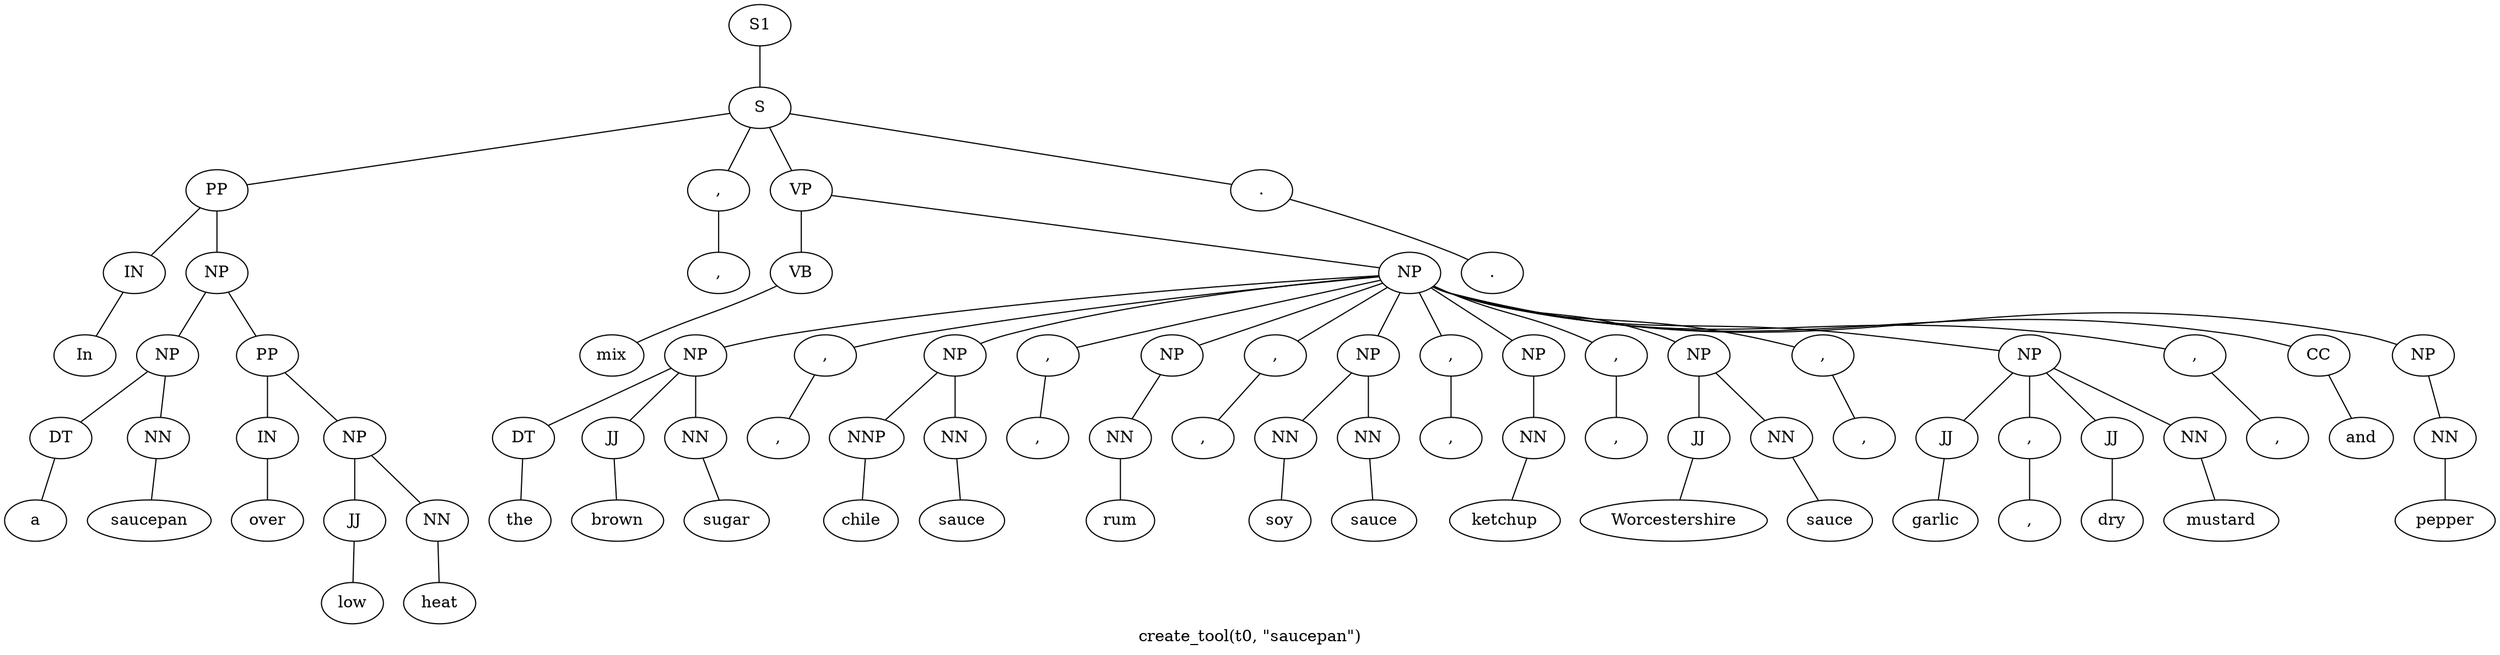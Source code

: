 graph SyntaxGraph {
	label = "create_tool(t0, \"saucepan\")";
	Node0 [label="S1"];
	Node1 [label="S"];
	Node2 [label="PP"];
	Node3 [label="IN"];
	Node4 [label="In"];
	Node5 [label="NP"];
	Node6 [label="NP"];
	Node7 [label="DT"];
	Node8 [label="a"];
	Node9 [label="NN"];
	Node10 [label="saucepan"];
	Node11 [label="PP"];
	Node12 [label="IN"];
	Node13 [label="over"];
	Node14 [label="NP"];
	Node15 [label="JJ"];
	Node16 [label="low"];
	Node17 [label="NN"];
	Node18 [label="heat"];
	Node19 [label=","];
	Node20 [label=","];
	Node21 [label="VP"];
	Node22 [label="VB"];
	Node23 [label="mix"];
	Node24 [label="NP"];
	Node25 [label="NP"];
	Node26 [label="DT"];
	Node27 [label="the"];
	Node28 [label="JJ"];
	Node29 [label="brown"];
	Node30 [label="NN"];
	Node31 [label="sugar"];
	Node32 [label=","];
	Node33 [label=","];
	Node34 [label="NP"];
	Node35 [label="NNP"];
	Node36 [label="chile"];
	Node37 [label="NN"];
	Node38 [label="sauce"];
	Node39 [label=","];
	Node40 [label=","];
	Node41 [label="NP"];
	Node42 [label="NN"];
	Node43 [label="rum"];
	Node44 [label=","];
	Node45 [label=","];
	Node46 [label="NP"];
	Node47 [label="NN"];
	Node48 [label="soy"];
	Node49 [label="NN"];
	Node50 [label="sauce"];
	Node51 [label=","];
	Node52 [label=","];
	Node53 [label="NP"];
	Node54 [label="NN"];
	Node55 [label="ketchup"];
	Node56 [label=","];
	Node57 [label=","];
	Node58 [label="NP"];
	Node59 [label="JJ"];
	Node60 [label="Worcestershire"];
	Node61 [label="NN"];
	Node62 [label="sauce"];
	Node63 [label=","];
	Node64 [label=","];
	Node65 [label="NP"];
	Node66 [label="JJ"];
	Node67 [label="garlic"];
	Node68 [label=","];
	Node69 [label=","];
	Node70 [label="JJ"];
	Node71 [label="dry"];
	Node72 [label="NN"];
	Node73 [label="mustard"];
	Node74 [label=","];
	Node75 [label=","];
	Node76 [label="CC"];
	Node77 [label="and"];
	Node78 [label="NP"];
	Node79 [label="NN"];
	Node80 [label="pepper"];
	Node81 [label="."];
	Node82 [label="."];

	Node0 -- Node1;
	Node1 -- Node2;
	Node1 -- Node19;
	Node1 -- Node21;
	Node1 -- Node81;
	Node2 -- Node3;
	Node2 -- Node5;
	Node3 -- Node4;
	Node5 -- Node6;
	Node5 -- Node11;
	Node6 -- Node7;
	Node6 -- Node9;
	Node7 -- Node8;
	Node9 -- Node10;
	Node11 -- Node12;
	Node11 -- Node14;
	Node12 -- Node13;
	Node14 -- Node15;
	Node14 -- Node17;
	Node15 -- Node16;
	Node17 -- Node18;
	Node19 -- Node20;
	Node21 -- Node22;
	Node21 -- Node24;
	Node22 -- Node23;
	Node24 -- Node25;
	Node24 -- Node32;
	Node24 -- Node34;
	Node24 -- Node39;
	Node24 -- Node41;
	Node24 -- Node44;
	Node24 -- Node46;
	Node24 -- Node51;
	Node24 -- Node53;
	Node24 -- Node56;
	Node24 -- Node58;
	Node24 -- Node63;
	Node24 -- Node65;
	Node24 -- Node74;
	Node24 -- Node76;
	Node24 -- Node78;
	Node25 -- Node26;
	Node25 -- Node28;
	Node25 -- Node30;
	Node26 -- Node27;
	Node28 -- Node29;
	Node30 -- Node31;
	Node32 -- Node33;
	Node34 -- Node35;
	Node34 -- Node37;
	Node35 -- Node36;
	Node37 -- Node38;
	Node39 -- Node40;
	Node41 -- Node42;
	Node42 -- Node43;
	Node44 -- Node45;
	Node46 -- Node47;
	Node46 -- Node49;
	Node47 -- Node48;
	Node49 -- Node50;
	Node51 -- Node52;
	Node53 -- Node54;
	Node54 -- Node55;
	Node56 -- Node57;
	Node58 -- Node59;
	Node58 -- Node61;
	Node59 -- Node60;
	Node61 -- Node62;
	Node63 -- Node64;
	Node65 -- Node66;
	Node65 -- Node68;
	Node65 -- Node70;
	Node65 -- Node72;
	Node66 -- Node67;
	Node68 -- Node69;
	Node70 -- Node71;
	Node72 -- Node73;
	Node74 -- Node75;
	Node76 -- Node77;
	Node78 -- Node79;
	Node79 -- Node80;
	Node81 -- Node82;
}